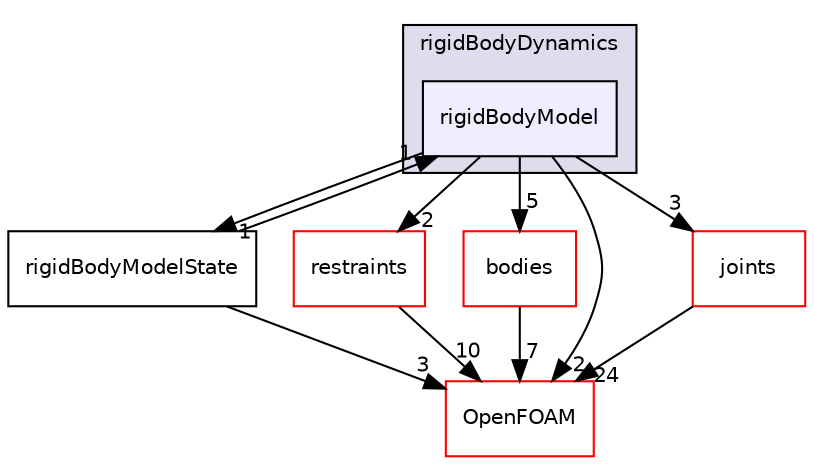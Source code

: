 digraph "src/rigidBodyDynamics/rigidBodyModel" {
  bgcolor=transparent;
  compound=true
  node [ fontsize="10", fontname="Helvetica"];
  edge [ labelfontsize="10", labelfontname="Helvetica"];
  subgraph clusterdir_910720b80d2212eaa7292c1abd76c375 {
    graph [ bgcolor="#ddddee", pencolor="black", label="rigidBodyDynamics" fontname="Helvetica", fontsize="10", URL="dir_910720b80d2212eaa7292c1abd76c375.html"]
  dir_01d230fdb888802d871acc5f0e1690e2 [shape=box, label="rigidBodyModel", style="filled", fillcolor="#eeeeff", pencolor="black", URL="dir_01d230fdb888802d871acc5f0e1690e2.html"];
  }
  dir_d31d6402043559e877bddd205385bdaf [shape=box label="rigidBodyModelState" URL="dir_d31d6402043559e877bddd205385bdaf.html"];
  dir_5934478bd312d980c3411c3627b10c8a [shape=box label="restraints" color="red" URL="dir_5934478bd312d980c3411c3627b10c8a.html"];
  dir_01e6611f9f28701f695d48f798765437 [shape=box label="bodies" color="red" URL="dir_01e6611f9f28701f695d48f798765437.html"];
  dir_c5473ff19b20e6ec4dfe5c310b3778a8 [shape=box label="OpenFOAM" color="red" URL="dir_c5473ff19b20e6ec4dfe5c310b3778a8.html"];
  dir_2cba07cc9d01feacd9e1919ec88f1577 [shape=box label="joints" color="red" URL="dir_2cba07cc9d01feacd9e1919ec88f1577.html"];
  dir_d31d6402043559e877bddd205385bdaf->dir_c5473ff19b20e6ec4dfe5c310b3778a8 [headlabel="3", labeldistance=1.5 headhref="dir_002670_001898.html"];
  dir_d31d6402043559e877bddd205385bdaf->dir_01d230fdb888802d871acc5f0e1690e2 [headlabel="1", labeldistance=1.5 headhref="dir_002670_002669.html"];
  dir_5934478bd312d980c3411c3627b10c8a->dir_c5473ff19b20e6ec4dfe5c310b3778a8 [headlabel="10", labeldistance=1.5 headhref="dir_002655_001898.html"];
  dir_01e6611f9f28701f695d48f798765437->dir_c5473ff19b20e6ec4dfe5c310b3778a8 [headlabel="7", labeldistance=1.5 headhref="dir_002629_001898.html"];
  dir_2cba07cc9d01feacd9e1919ec88f1577->dir_c5473ff19b20e6ec4dfe5c310b3778a8 [headlabel="24", labeldistance=1.5 headhref="dir_002637_001898.html"];
  dir_01d230fdb888802d871acc5f0e1690e2->dir_d31d6402043559e877bddd205385bdaf [headlabel="1", labeldistance=1.5 headhref="dir_002669_002670.html"];
  dir_01d230fdb888802d871acc5f0e1690e2->dir_5934478bd312d980c3411c3627b10c8a [headlabel="2", labeldistance=1.5 headhref="dir_002669_002655.html"];
  dir_01d230fdb888802d871acc5f0e1690e2->dir_01e6611f9f28701f695d48f798765437 [headlabel="5", labeldistance=1.5 headhref="dir_002669_002629.html"];
  dir_01d230fdb888802d871acc5f0e1690e2->dir_c5473ff19b20e6ec4dfe5c310b3778a8 [headlabel="2", labeldistance=1.5 headhref="dir_002669_001898.html"];
  dir_01d230fdb888802d871acc5f0e1690e2->dir_2cba07cc9d01feacd9e1919ec88f1577 [headlabel="3", labeldistance=1.5 headhref="dir_002669_002637.html"];
}
